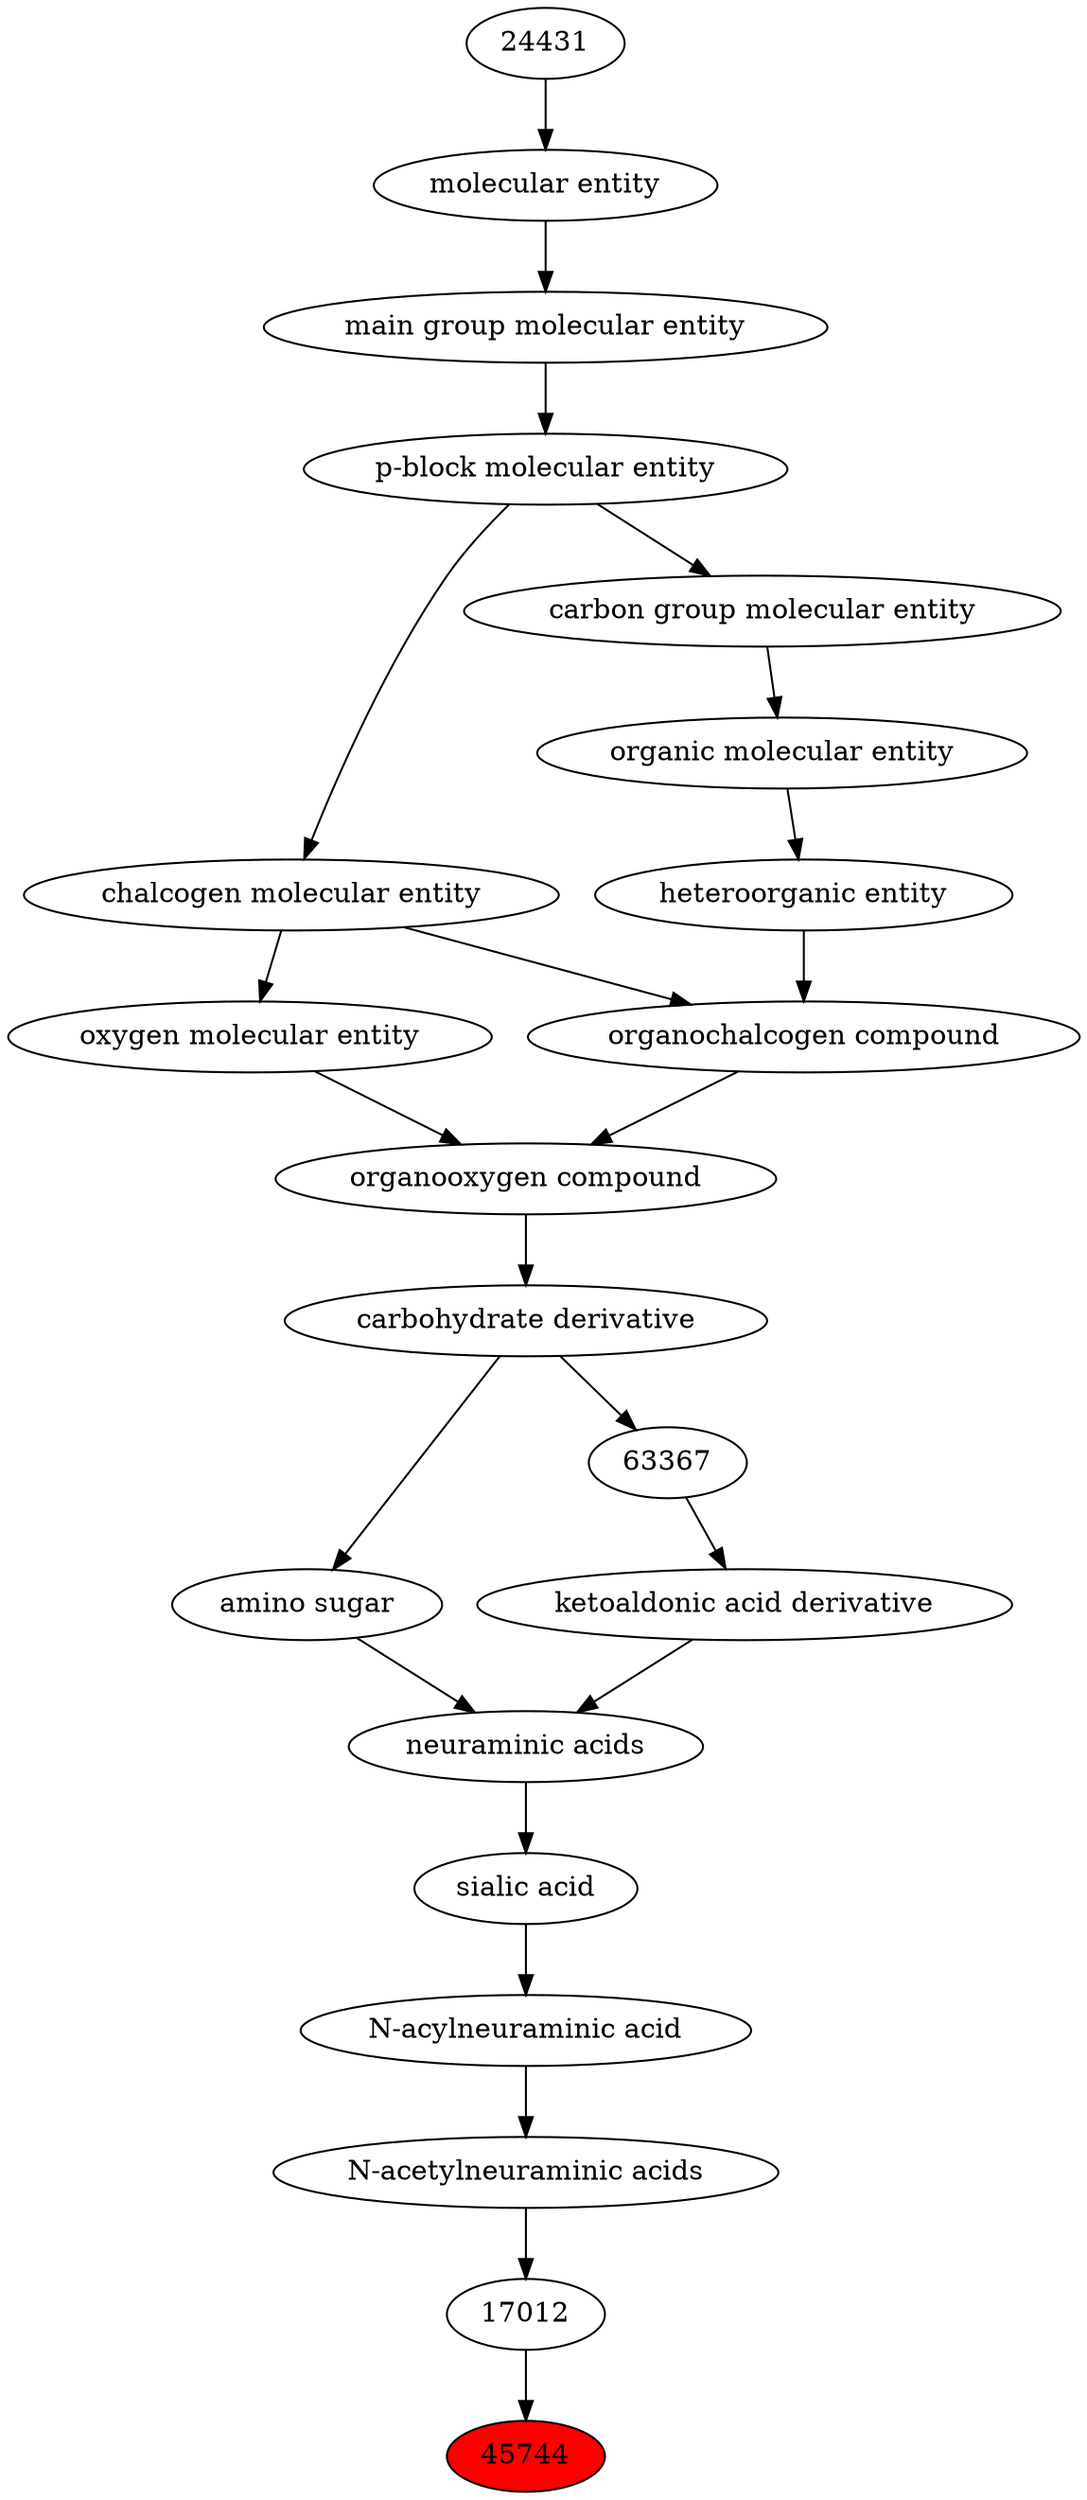 digraph tree{ 
45744 [label="45744" fillcolor=red style=filled]
17012 -> 45744
17012 [label="17012"]
21622 -> 17012
21622 [label="N-acetylneuraminic acids"]
16498 -> 21622
16498 [label="N-acylneuraminic acid"]
26667 -> 16498
26667 [label="sialic acid"]
25508 -> 26667
25508 [label="neuraminic acids"]
28963 -> 25508
63394 -> 25508
28963 [label="amino sugar"]
63299 -> 28963
63394 [label="ketoaldonic acid derivative"]
63367 -> 63394
63299 [label="carbohydrate derivative"]
36963 -> 63299
63367 [label="63367"]
63299 -> 63367
36963 [label="organooxygen compound"]
36962 -> 36963
25806 -> 36963
36962 [label="organochalcogen compound"]
33285 -> 36962
33304 -> 36962
25806 [label="oxygen molecular entity"]
33304 -> 25806
33285 [label="heteroorganic entity"]
50860 -> 33285
33304 [label="chalcogen molecular entity"]
33675 -> 33304
50860 [label="organic molecular entity"]
33582 -> 50860
33675 [label="p-block molecular entity"]
33579 -> 33675
33582 [label="carbon group molecular entity"]
33675 -> 33582
33579 [label="main group molecular entity"]
23367 -> 33579
23367 [label="molecular entity"]
24431 -> 23367
24431 [label="24431"]
}